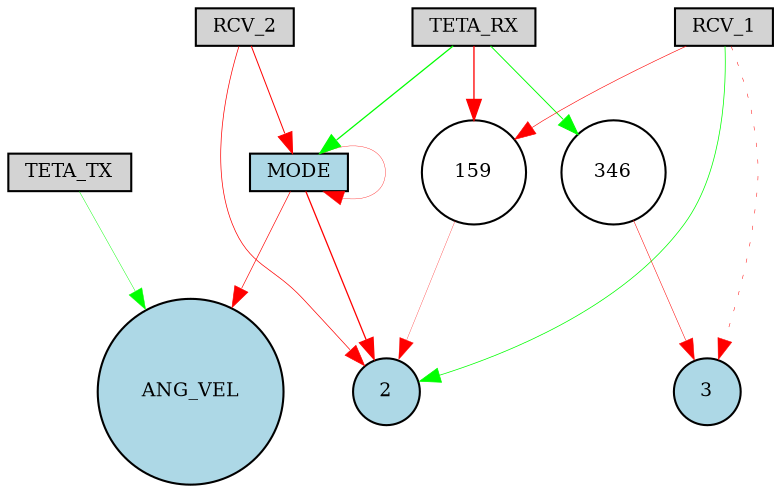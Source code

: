 digraph {
	node [fontsize=9 height=0.2 shape=circle width=0.2]
	MODE [fillcolor=lightgray shape=box style=filled]
	TETA_TX [fillcolor=lightgray shape=box style=filled]
	TETA_RX [fillcolor=lightgray shape=box style=filled]
	RCV_1 [fillcolor=lightgray shape=box style=filled]
	RCV_2 [fillcolor=lightgray shape=box style=filled]
	MODE [fillcolor=lightblue style=filled]
	ANG_VEL [fillcolor=lightblue style=filled]
	2 [fillcolor=lightblue style=filled]
	3 [fillcolor=lightblue style=filled]
	346 [fillcolor=white style=filled]
	159 [fillcolor=white style=filled]
	RCV_2 -> MODE [color=red penwidth=0.47657149029222146 style=solid]
	RCV_1 -> 159 [color=red penwidth=0.2846499638726613 style=solid]
	TETA_RX -> 159 [color=red penwidth=0.6308951229891084 style=solid]
	MODE -> MODE [color=red penwidth=0.16860151501172807 style=solid]
	MODE -> 2 [color=red penwidth=0.6104424710538359 style=solid]
	346 -> 3 [color=red penwidth=0.24405699807065878 style=solid]
	TETA_TX -> ANG_VEL [color=green penwidth=0.2129106450861501 style=solid]
	RCV_1 -> 3 [color=red penwidth=0.2329981602942111 style=dotted]
	RCV_1 -> 2 [color=green penwidth=0.35542158909194665 style=solid]
	TETA_RX -> MODE [color=green penwidth=0.6078368636978643 style=solid]
	159 -> 2 [color=red penwidth=0.14192283309506695 style=solid]
	MODE -> ANG_VEL [color=red penwidth=0.3166371804674101 style=solid]
	RCV_2 -> 2 [color=red penwidth=0.34312005605562146 style=solid]
	TETA_RX -> 346 [color=green penwidth=0.4536971931877508 style=solid]
}
